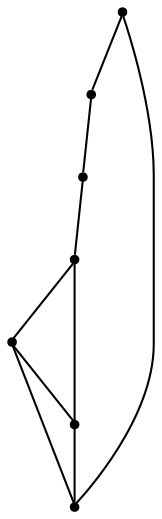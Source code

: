 graph {
  node [shape=point,comment="{\"directed\":false,\"doi\":\"10.1007/978-3-319-50106-2_11\",\"figure\":\"1 (2)\"}"]

  v0 [pos="1368.7377658801568,412.9549471110669"]
  v1 [pos="1039.6479123984982,412.9549471110669"]
  v2 [pos="1321.7251635830278,506.9812249316895"]
  v3 [pos="1274.7103356912794,695.0297109640783"]
  v4 [pos="1227.6997046350991,553.9923290375725"]
  v5 [pos="1180.6869751611346,459.96605121694995"]
  v6 [pos="1086.6605941811492,506.9812249316895"]

  v0 -- v1 [id="-4",pos="1368.7377658801568,412.9549471110669 1039.6479123984982,412.9549471110669 1039.6479123984982,412.9549471110669 1039.6479123984982,412.9549471110669"]
  v2 -- v0 [id="-5",pos="1321.7251635830278,506.9812249316895 1368.7377658801568,412.9549471110669 1368.7377658801568,412.9549471110669 1368.7377658801568,412.9549471110669"]
  v3 -- v4 [id="-6",pos="1274.7103356912794,695.0297109640783 1227.6997046350991,553.9923290375725 1227.6997046350991,553.9923290375725 1227.6997046350991,553.9923290375725"]
  v3 -- v2 [id="-7",pos="1274.7103356912794,695.0297109640783 1321.7251635830278,506.9812249316895 1321.7251635830278,506.9812249316895 1321.7251635830278,506.9812249316895"]
  v4 -- v2 [id="-10",pos="1227.6997046350991,553.9923290375725 1321.7251635830278,506.9812249316895 1321.7251635830278,506.9812249316895 1321.7251635830278,506.9812249316895"]
  v5 -- v4 [id="-12",pos="1180.6869751611346,459.96605121694995 1227.6997046350991,553.9923290375725 1227.6997046350991,553.9923290375725 1227.6997046350991,553.9923290375725"]
  v5 -- v3 [id="-13",pos="1180.6869751611346,459.96605121694995 1274.7103356912794,695.0297109640783 1274.7103356912794,695.0297109640783 1274.7103356912794,695.0297109640783"]
  v6 -- v5 [id="-16",pos="1086.6605941811492,506.9812249316895 1180.6869751611346,459.96605121694995 1180.6869751611346,459.96605121694995 1180.6869751611346,459.96605121694995"]
  v1 -- v6 [id="-17",pos="1039.6479123984982,412.9549471110669 1086.6605941811492,506.9812249316895 1086.6605941811492,506.9812249316895 1086.6605941811492,506.9812249316895"]
}